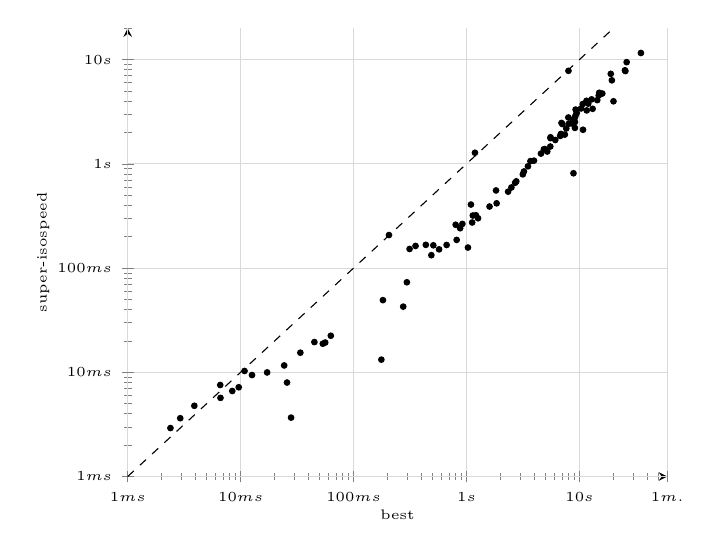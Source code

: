 \begin{tikzpicture}
\begin{axis}[
	font = \tiny,
	axis lines = left,
	axis lines = left,
	grid = major,
	grid style = {draw=gray!30},
	xmode = log,
	ymode = log,
	ymin = 1,
	ymax = 20000,
	xmin = 1,
	xmax = 60000,
	xlabel = {best},
	ylabel = {super-isospeed},
	label shift = {-6pt},
	% log ticks with fixed point,
	xtick = {0.1, 1, 10, 100, 1000, 10000, 100000, 1000000, 10000000},
	ytick = {0.1, 1, 10, 100, 1000, 10000, 100000, 1000000, 10000000},
	xticklabels = \empty,
	yticklabels = \empty,
	extra x ticks = {0.1, 1, 10, 100, 1000, 10000, 60000, 600000, 1800000, 3600000},
	extra x tick labels = {$100 {\mu}s$, $1 ms$, $10 ms$, $100 ms$, $1 s$, $10 s$, $1 m.$, $10 m.$, $30 m.$, $1 h$},
	extra y ticks = {0.1, 1, 10, 100, 1000, 10000, 60000, 600000, 1800000, 3600000},
	extra y tick labels = {$100 {\mu}s$, $1 ms$, $10 ms$, $100 ms$, $1 s$, $10 s$, $1 m.$, $10 m.$, $30 m.$, $1 h$},
]
	\addplot [only marks, mark size=1pt] coordinates {
		(6852.430, 1937.605)
		(14376.804, 4084.097)
		(10691.389, 3742.691)
		(25503.047, 7765.816)
		(1599.351, 389.414)
		(8028.598, 2418.417)
		(24.294, 11.629)
		(10330.612, 3400.167)
		(488.199, 132.913)
		(8959.259, 2635.821)
		(11960.407, 3778.651)
		(56.090, 19.299)
		(35006.077, 11577.208)
		(5185.400, 1312.345)
		(1029.520, 157.327)
		(27.963, 3.674)
		(1847.382, 417.802)
		(8849.678, 811.986)
		(13088.334, 3371.878)
		(4940.268, 1384.442)
		(3680.608, 1060.644)
		(9243.094, 3314.235)
		(801.797, 260.231)
		(25266.357, 7891.977)
		(508.258, 165.233)
		(4840.968, 1379.243)
		(7644.854, 2183.945)
		(1825.057, 555.465)
		(919.245, 265.291)
		(25.741, 7.974)
		(15927.582, 4724.950)
		(1210.633, 321.189)
		(9270.444, 2936.909)
		(20007.622, 3981.211)
		(9111.708, 2211.352)
		(176.260, 13.224)
		(7971.255, 2783.435)
		(8684.677, 2429.278)
		(436.357, 166.974)
		(3497.990, 945.796)
		(6745.294, 1852.440)
		(5542.877, 1797.879)
		(296.393, 73.070)
		(18942.462, 7299.912)
		(4562.093, 1253.464)
		(8686.928, 2645.920)
		(26173.790, 9449.111)
		(878.163, 240.969)
		(5538.878, 1763.352)
		(5519.698, 1465.410)
		(275.140, 42.633)
		(11589.606, 3255.977)
		(6932.827, 2467.294)
		(7993.947, 7804.402)
		(7054.019, 2408.335)
		(3223.538, 844.357)
		(12.612, 9.406)
		(2692.744, 657.910)
		(6110.547, 1693.016)
		(313.207, 152.445)
		(17.163, 9.966)
		(666.431, 166.465)
		(3.892, 4.770)
		(6882.794, 1885.999)
		(2.390, 2.917)
		(11537.348, 4020.861)
		(9466.373, 3077.770)
		(2757.876, 679.006)
		(62.881, 22.423)
		(2497.131, 593.327)
		(33.777, 15.416)
		(9118.117, 2519.535)
		(1121.506, 273.581)
		(8.430, 6.614)
		(181.936, 49.227)
		(1094.707, 406.589)
		(53.403, 18.795)
		(44.997, 19.496)
		(7420.981, 1909.097)
		(2.919, 3.626)
		(14960.447, 4803.135)
		(9.620, 7.183)
		(571.416, 151.174)
		(1264.297, 300.465)
		(14810.110, 4525.648)
		(10.826, 10.297)
		(1137.317, 319.126)
		(205.781, 207.334)
		(19364.489, 6328.273)
		(353.700, 163.037)
		(817.935, 186.314)
		(9121.674, 2800.376)
		(6.631, 5.683)
		(1187.304, 1277.027)
		(3955.964, 1072.447)
		(6.595, 7.553)
		(2334.885, 540.737)
		(3151.591, 792.492)
		(12808.519, 4152.357)
		(10750.775, 2122.236)
	};
	\addplot+ [mark=none, black, dashed, domain=1:60000] {x};
\end{axis}
\end{tikzpicture}
